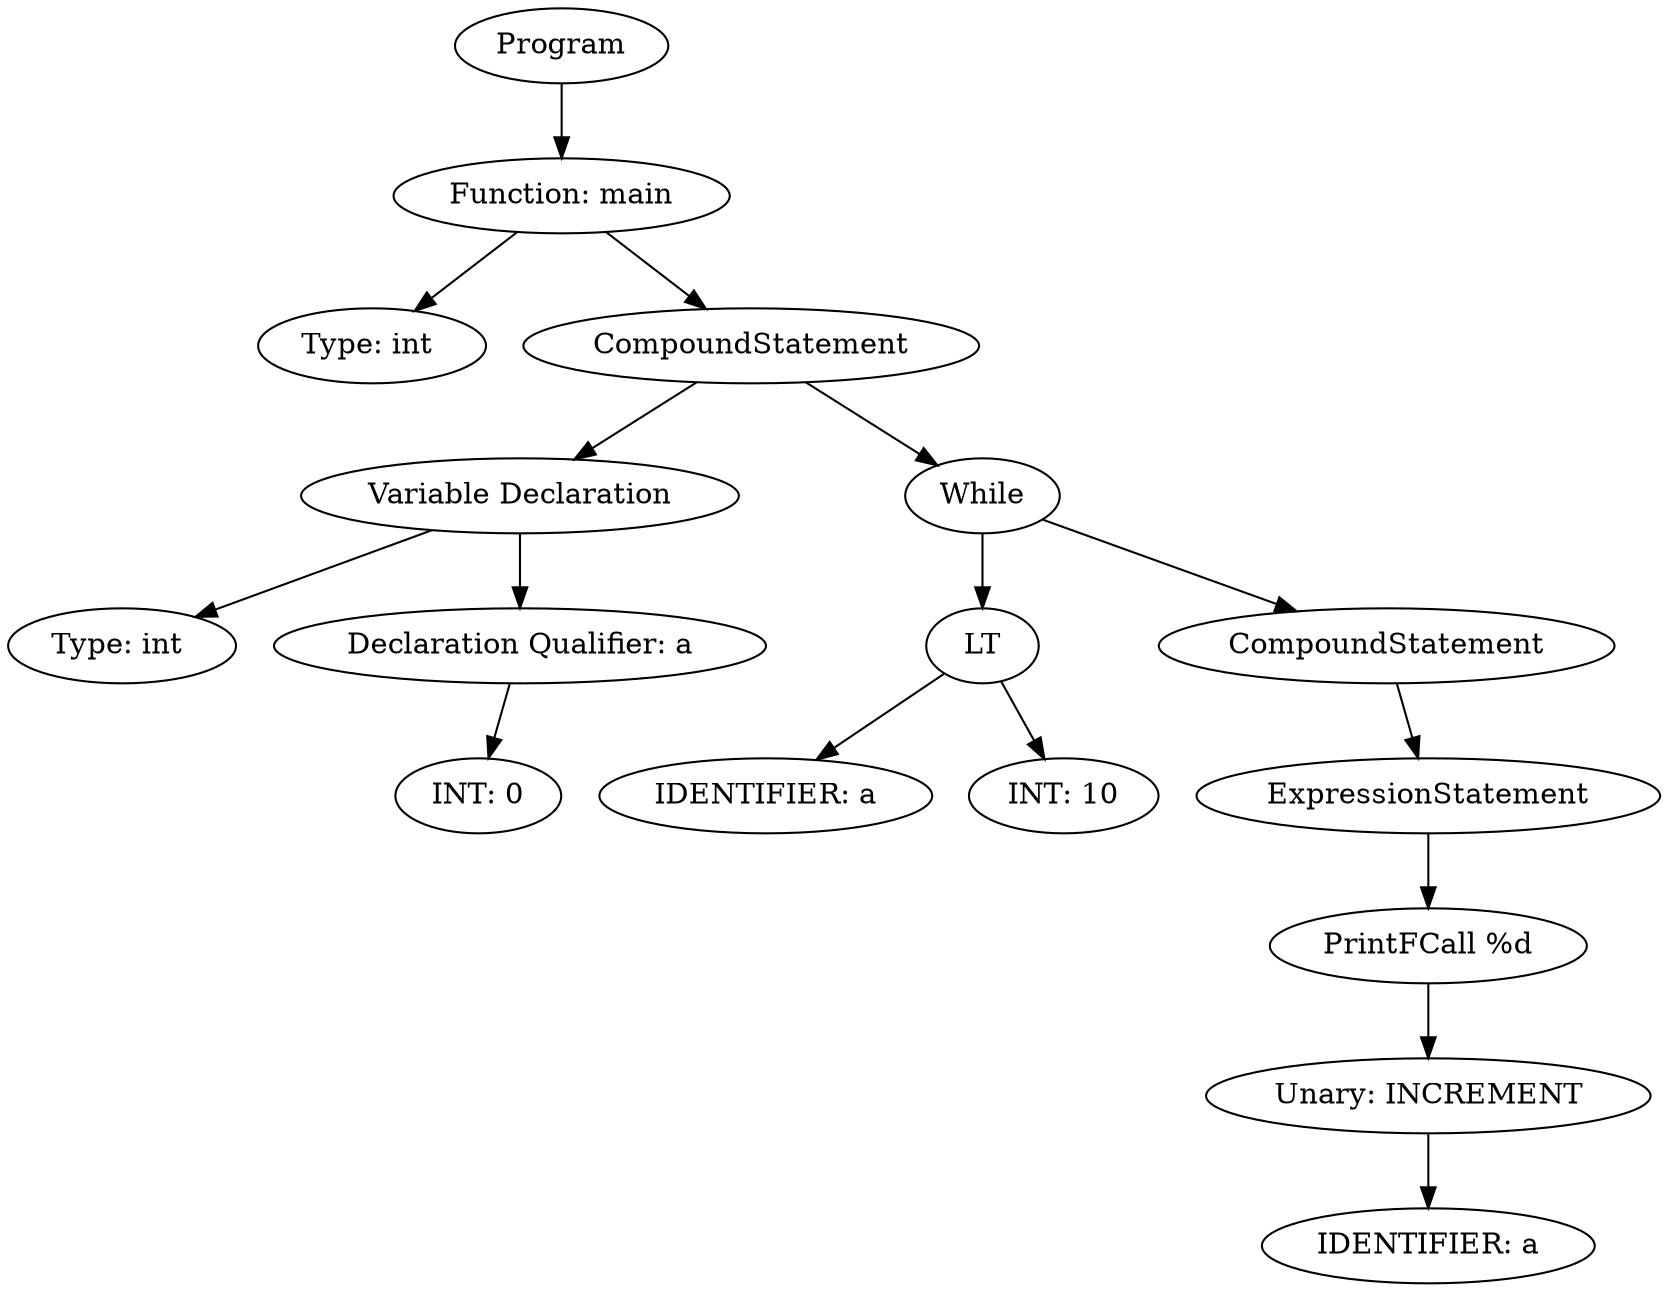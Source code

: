 digraph ExpressionGraph {
4478453520 [label="Program"];
4478453520 -> 4478453776;
4478453776 [label="Function: main"];
4478453776 -> 4471278416;
4471278416 [label="Type: int "];
4478453776 -> 4478211216;
4478211216 [label="CompoundStatement"];
4478211216 -> 4478454480;
4478454480 [label="Variable Declaration"];
4478454480 -> 4478453136;
4478453136 [label="Type: int "];
4478454480 -> 4478454800;
4478454800 [label="Declaration Qualifier: a"];
4478454800 -> 4478453072;
4478453072 [label="INT: 0"];
4478211216 -> 4478210768;
4478210768 [label="While"];
4478210768 -> 4478454288;
4478454288 [label="LT"];
4478454288 -> 4478454352;
4478454288 -> 4478454416;
4478454352 [label="IDENTIFIER: a"];
4478454416 [label="INT: 10"];
4478210768 -> 4478211536;
4478211536 [label="CompoundStatement"];
4478211536 -> 4478453904;
4478453904 [label="ExpressionStatement"];
4478453904 -> 4478453712;
4478453712 [label="PrintFCall %d"];
4478453712 -> 4478453648;
4478453648 [label="Unary: INCREMENT"];
4478453648 -> 4478454160;
4478454160 [label="IDENTIFIER: a"];
}
